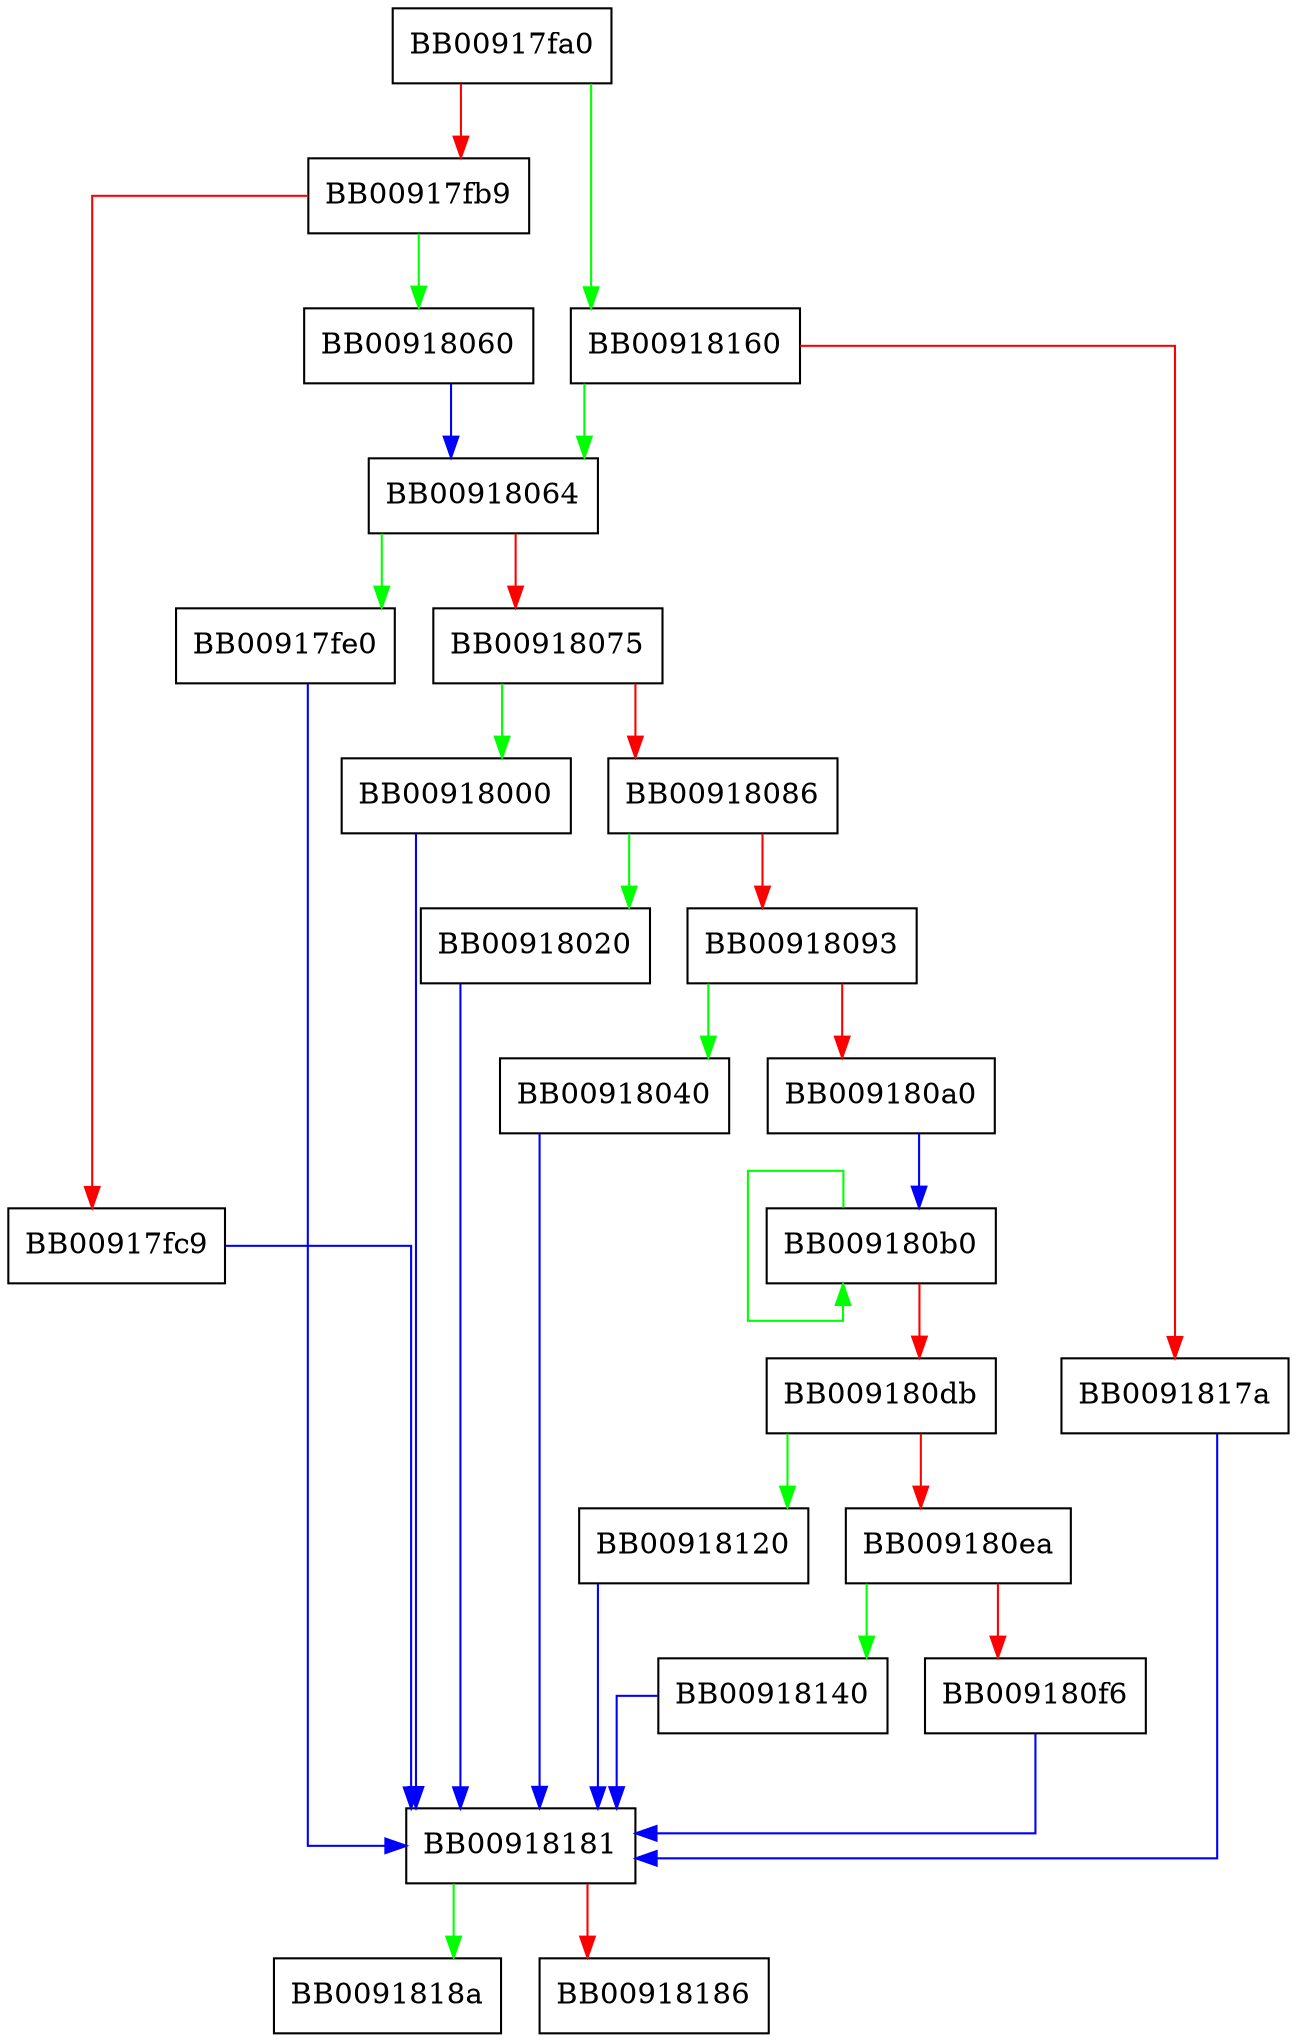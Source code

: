 digraph __wcslen_avx2_rtm {
  node [shape="box"];
  graph [splines=ortho];
  BB00917fa0 -> BB00918160 [color="green"];
  BB00917fa0 -> BB00917fb9 [color="red"];
  BB00917fb9 -> BB00918060 [color="green"];
  BB00917fb9 -> BB00917fc9 [color="red"];
  BB00917fc9 -> BB00918181 [color="blue"];
  BB00917fe0 -> BB00918181 [color="blue"];
  BB00918000 -> BB00918181 [color="blue"];
  BB00918020 -> BB00918181 [color="blue"];
  BB00918040 -> BB00918181 [color="blue"];
  BB00918060 -> BB00918064 [color="blue"];
  BB00918064 -> BB00917fe0 [color="green"];
  BB00918064 -> BB00918075 [color="red"];
  BB00918075 -> BB00918000 [color="green"];
  BB00918075 -> BB00918086 [color="red"];
  BB00918086 -> BB00918020 [color="green"];
  BB00918086 -> BB00918093 [color="red"];
  BB00918093 -> BB00918040 [color="green"];
  BB00918093 -> BB009180a0 [color="red"];
  BB009180a0 -> BB009180b0 [color="blue"];
  BB009180b0 -> BB009180b0 [color="green"];
  BB009180b0 -> BB009180db [color="red"];
  BB009180db -> BB00918120 [color="green"];
  BB009180db -> BB009180ea [color="red"];
  BB009180ea -> BB00918140 [color="green"];
  BB009180ea -> BB009180f6 [color="red"];
  BB009180f6 -> BB00918181 [color="blue"];
  BB00918120 -> BB00918181 [color="blue"];
  BB00918140 -> BB00918181 [color="blue"];
  BB00918160 -> BB00918064 [color="green"];
  BB00918160 -> BB0091817a [color="red"];
  BB0091817a -> BB00918181 [color="blue"];
  BB00918181 -> BB0091818a [color="green"];
  BB00918181 -> BB00918186 [color="red"];
}